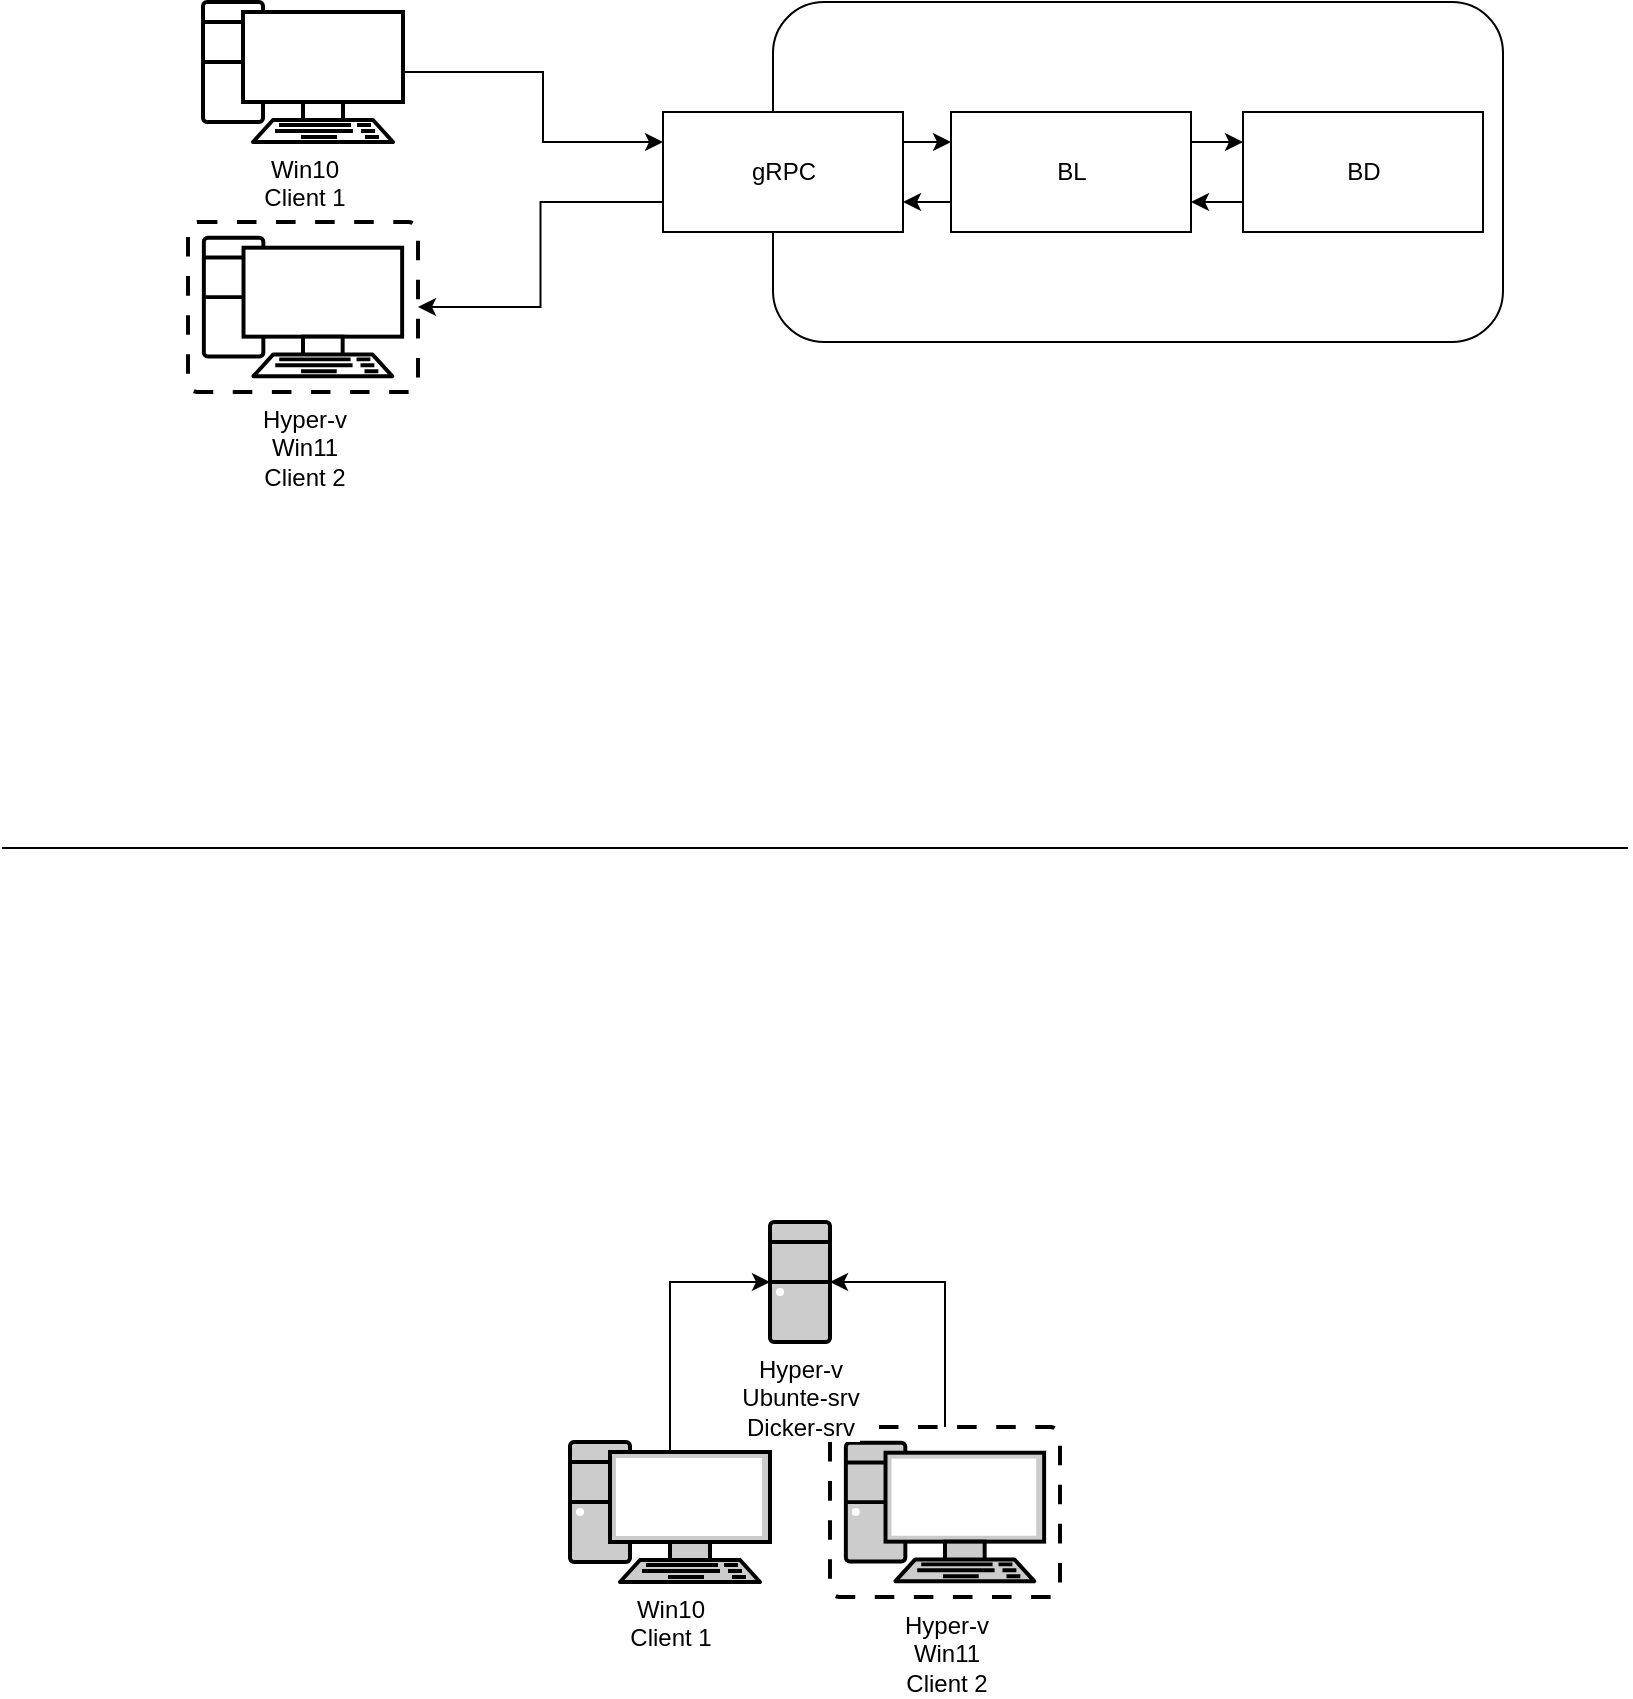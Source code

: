 <mxfile version="15.6.5" type="github">
  <diagram id="zBuldow8MKWv3D_S2thh" name="Page-1">
    <mxGraphModel dx="2844" dy="1530" grid="1" gridSize="10" guides="1" tooltips="1" connect="1" arrows="1" fold="1" page="1" pageScale="1" pageWidth="827" pageHeight="1169" math="0" shadow="0">
      <root>
        <mxCell id="0" />
        <mxCell id="1" parent="0" />
        <mxCell id="hCV2RS2NhYm42QBeqAGg-7" style="edgeStyle=orthogonalEdgeStyle;rounded=0;orthogonalLoop=1;jettySize=auto;html=1;exitX=0.5;exitY=0;exitDx=0;exitDy=0;exitPerimeter=0;entryX=1;entryY=0.5;entryDx=0;entryDy=0;entryPerimeter=0;fontColor=default;strokeColor=default;labelBackgroundColor=default;" edge="1" parent="1" source="hCV2RS2NhYm42QBeqAGg-3" target="hCV2RS2NhYm42QBeqAGg-4">
          <mxGeometry relative="1" as="geometry" />
        </mxCell>
        <mxCell id="hCV2RS2NhYm42QBeqAGg-3" value="Hyper-v&lt;br&gt;Win11&lt;br&gt;Client 2" style="fontColor=default;verticalAlign=top;verticalLabelPosition=bottom;labelPosition=center;align=center;html=1;outlineConnect=0;fillColor=#CCCCCC;strokeColor=default;gradientColor=none;gradientDirection=north;strokeWidth=2;shape=mxgraph.networks.virtual_pc;labelBackgroundColor=default;" vertex="1" parent="1">
          <mxGeometry x="421" y="872.5" width="115" height="85" as="geometry" />
        </mxCell>
        <mxCell id="hCV2RS2NhYm42QBeqAGg-4" value="Hyper-v&lt;br&gt;Ubunte-srv&lt;br&gt;Dicker-srv" style="fontColor=default;verticalAlign=top;verticalLabelPosition=bottom;labelPosition=center;align=center;html=1;outlineConnect=0;fillColor=#CCCCCC;strokeColor=default;gradientColor=none;gradientDirection=north;strokeWidth=2;shape=mxgraph.networks.desktop_pc;labelBackgroundColor=default;" vertex="1" parent="1">
          <mxGeometry x="391" y="770" width="30" height="60" as="geometry" />
        </mxCell>
        <mxCell id="hCV2RS2NhYm42QBeqAGg-6" style="edgeStyle=orthogonalEdgeStyle;rounded=0;orthogonalLoop=1;jettySize=auto;html=1;exitX=0.5;exitY=0.07;exitDx=0;exitDy=0;exitPerimeter=0;entryX=0;entryY=0.5;entryDx=0;entryDy=0;entryPerimeter=0;fontColor=default;strokeColor=default;labelBackgroundColor=default;" edge="1" parent="1" source="hCV2RS2NhYm42QBeqAGg-5" target="hCV2RS2NhYm42QBeqAGg-4">
          <mxGeometry relative="1" as="geometry" />
        </mxCell>
        <mxCell id="hCV2RS2NhYm42QBeqAGg-5" value="Win10&lt;br&gt;Client 1" style="fontColor=default;verticalAlign=top;verticalLabelPosition=bottom;labelPosition=center;align=center;html=1;outlineConnect=0;fillColor=#CCCCCC;strokeColor=default;gradientColor=none;gradientDirection=north;strokeWidth=2;shape=mxgraph.networks.pc;labelBackgroundColor=default;" vertex="1" parent="1">
          <mxGeometry x="291" y="880" width="100" height="70" as="geometry" />
        </mxCell>
        <mxCell id="hCV2RS2NhYm42QBeqAGg-8" value="" style="rounded=1;whiteSpace=wrap;html=1;labelBackgroundColor=default;fontColor=default;strokeColor=default;fillColor=default;align=right;" vertex="1" parent="1">
          <mxGeometry x="392.5" y="160" width="365" height="170" as="geometry" />
        </mxCell>
        <mxCell id="hCV2RS2NhYm42QBeqAGg-12" style="edgeStyle=orthogonalEdgeStyle;rounded=0;orthogonalLoop=1;jettySize=auto;html=1;exitX=1;exitY=0.25;exitDx=0;exitDy=0;entryX=0;entryY=0.25;entryDx=0;entryDy=0;labelBackgroundColor=default;fontColor=default;strokeColor=default;fillColor=default;" edge="1" parent="1" source="hCV2RS2NhYm42QBeqAGg-9" target="hCV2RS2NhYm42QBeqAGg-10">
          <mxGeometry relative="1" as="geometry" />
        </mxCell>
        <mxCell id="hCV2RS2NhYm42QBeqAGg-23" style="edgeStyle=orthogonalEdgeStyle;rounded=0;orthogonalLoop=1;jettySize=auto;html=1;exitX=0;exitY=0.75;exitDx=0;exitDy=0;entryX=1;entryY=0.5;entryDx=0;entryDy=0;entryPerimeter=0;labelBackgroundColor=default;fontColor=default;strokeColor=default;fillColor=default;" edge="1" parent="1" source="hCV2RS2NhYm42QBeqAGg-9" target="hCV2RS2NhYm42QBeqAGg-17">
          <mxGeometry relative="1" as="geometry" />
        </mxCell>
        <mxCell id="hCV2RS2NhYm42QBeqAGg-9" value="gRPC" style="rounded=0;whiteSpace=wrap;html=1;labelBackgroundColor=default;fontColor=default;strokeColor=default;fillColor=default;" vertex="1" parent="1">
          <mxGeometry x="337.5" y="215" width="120" height="60" as="geometry" />
        </mxCell>
        <mxCell id="hCV2RS2NhYm42QBeqAGg-13" style="edgeStyle=orthogonalEdgeStyle;rounded=0;orthogonalLoop=1;jettySize=auto;html=1;exitX=1;exitY=0.25;exitDx=0;exitDy=0;entryX=0;entryY=0.25;entryDx=0;entryDy=0;labelBackgroundColor=default;fontColor=default;strokeColor=default;fillColor=default;" edge="1" parent="1" source="hCV2RS2NhYm42QBeqAGg-10" target="hCV2RS2NhYm42QBeqAGg-11">
          <mxGeometry relative="1" as="geometry" />
        </mxCell>
        <mxCell id="hCV2RS2NhYm42QBeqAGg-15" style="edgeStyle=orthogonalEdgeStyle;rounded=0;orthogonalLoop=1;jettySize=auto;html=1;exitX=0;exitY=0.75;exitDx=0;exitDy=0;entryX=1;entryY=0.75;entryDx=0;entryDy=0;labelBackgroundColor=default;fontColor=default;strokeColor=default;fillColor=default;" edge="1" parent="1" source="hCV2RS2NhYm42QBeqAGg-10" target="hCV2RS2NhYm42QBeqAGg-9">
          <mxGeometry relative="1" as="geometry" />
        </mxCell>
        <mxCell id="hCV2RS2NhYm42QBeqAGg-10" value="BL" style="rounded=0;whiteSpace=wrap;html=1;labelBackgroundColor=default;fontColor=default;strokeColor=default;fillColor=default;" vertex="1" parent="1">
          <mxGeometry x="481.5" y="215" width="120" height="60" as="geometry" />
        </mxCell>
        <mxCell id="hCV2RS2NhYm42QBeqAGg-14" style="edgeStyle=orthogonalEdgeStyle;rounded=0;orthogonalLoop=1;jettySize=auto;html=1;exitX=0;exitY=0.75;exitDx=0;exitDy=0;entryX=1;entryY=0.75;entryDx=0;entryDy=0;labelBackgroundColor=default;fontColor=default;strokeColor=default;fillColor=default;" edge="1" parent="1" source="hCV2RS2NhYm42QBeqAGg-11" target="hCV2RS2NhYm42QBeqAGg-10">
          <mxGeometry relative="1" as="geometry" />
        </mxCell>
        <mxCell id="hCV2RS2NhYm42QBeqAGg-11" value="BD" style="rounded=0;whiteSpace=wrap;html=1;labelBackgroundColor=default;fontColor=default;strokeColor=default;fillColor=default;" vertex="1" parent="1">
          <mxGeometry x="627.5" y="215" width="120" height="60" as="geometry" />
        </mxCell>
        <mxCell id="hCV2RS2NhYm42QBeqAGg-17" value="Hyper-v&lt;br&gt;Win11&lt;br&gt;Client 2" style="fontColor=default;verticalAlign=top;verticalLabelPosition=bottom;labelPosition=center;align=center;html=1;outlineConnect=0;fillColor=default;strokeColor=default;gradientColor=none;gradientDirection=north;strokeWidth=2;shape=mxgraph.networks.virtual_pc;labelBackgroundColor=default;" vertex="1" parent="1">
          <mxGeometry x="100" y="270" width="115" height="85" as="geometry" />
        </mxCell>
        <mxCell id="hCV2RS2NhYm42QBeqAGg-21" style="edgeStyle=orthogonalEdgeStyle;rounded=0;orthogonalLoop=1;jettySize=auto;html=1;exitX=1;exitY=0.5;exitDx=0;exitDy=0;exitPerimeter=0;entryX=0;entryY=0.25;entryDx=0;entryDy=0;labelBackgroundColor=default;fontColor=default;strokeColor=default;fillColor=default;" edge="1" parent="1" source="hCV2RS2NhYm42QBeqAGg-18" target="hCV2RS2NhYm42QBeqAGg-9">
          <mxGeometry relative="1" as="geometry">
            <Array as="points">
              <mxPoint x="277.5" y="195" />
              <mxPoint x="277.5" y="230" />
            </Array>
          </mxGeometry>
        </mxCell>
        <mxCell id="hCV2RS2NhYm42QBeqAGg-18" value="Win10&lt;br&gt;Client 1" style="fontColor=default;verticalAlign=top;verticalLabelPosition=bottom;labelPosition=center;align=center;html=1;outlineConnect=0;fillColor=default;strokeColor=default;gradientColor=none;gradientDirection=north;strokeWidth=2;shape=mxgraph.networks.pc;labelBackgroundColor=default;" vertex="1" parent="1">
          <mxGeometry x="107.5" y="160" width="100" height="70" as="geometry" />
        </mxCell>
        <mxCell id="hCV2RS2NhYm42QBeqAGg-24" value="" style="endArrow=none;html=1;rounded=0;labelBackgroundColor=default;fontColor=default;strokeColor=default;fillColor=default;" edge="1" parent="1">
          <mxGeometry width="50" height="50" relative="1" as="geometry">
            <mxPoint x="7" y="583" as="sourcePoint" />
            <mxPoint x="820" y="583" as="targetPoint" />
          </mxGeometry>
        </mxCell>
      </root>
    </mxGraphModel>
  </diagram>
</mxfile>
